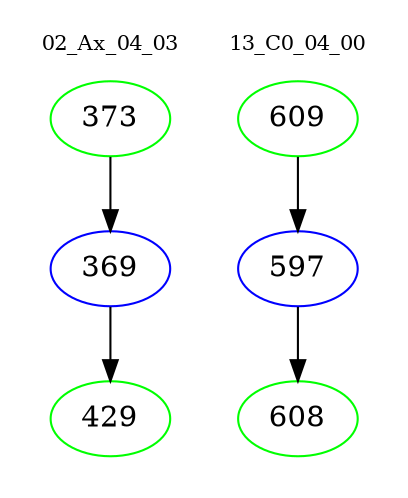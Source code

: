 digraph{
subgraph cluster_0 {
color = white
label = "02_Ax_04_03";
fontsize=10;
T0_373 [label="373", color="green"]
T0_373 -> T0_369 [color="black"]
T0_369 [label="369", color="blue"]
T0_369 -> T0_429 [color="black"]
T0_429 [label="429", color="green"]
}
subgraph cluster_1 {
color = white
label = "13_C0_04_00";
fontsize=10;
T1_609 [label="609", color="green"]
T1_609 -> T1_597 [color="black"]
T1_597 [label="597", color="blue"]
T1_597 -> T1_608 [color="black"]
T1_608 [label="608", color="green"]
}
}
